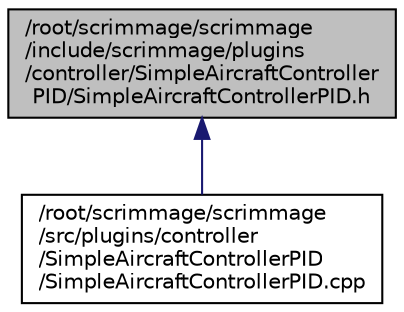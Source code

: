 digraph "/root/scrimmage/scrimmage/include/scrimmage/plugins/controller/SimpleAircraftControllerPID/SimpleAircraftControllerPID.h"
{
 // LATEX_PDF_SIZE
  edge [fontname="Helvetica",fontsize="10",labelfontname="Helvetica",labelfontsize="10"];
  node [fontname="Helvetica",fontsize="10",shape=record];
  Node1 [label="/root/scrimmage/scrimmage\l/include/scrimmage/plugins\l/controller/SimpleAircraftController\lPID/SimpleAircraftControllerPID.h",height=0.2,width=0.4,color="black", fillcolor="grey75", style="filled", fontcolor="black",tooltip="Brief file description."];
  Node1 -> Node2 [dir="back",color="midnightblue",fontsize="10",style="solid",fontname="Helvetica"];
  Node2 [label="/root/scrimmage/scrimmage\l/src/plugins/controller\l/SimpleAircraftControllerPID\l/SimpleAircraftControllerPID.cpp",height=0.2,width=0.4,color="black", fillcolor="white", style="filled",URL="$SimpleAircraftControllerPID_8cpp.html",tooltip="Brief file description."];
}
